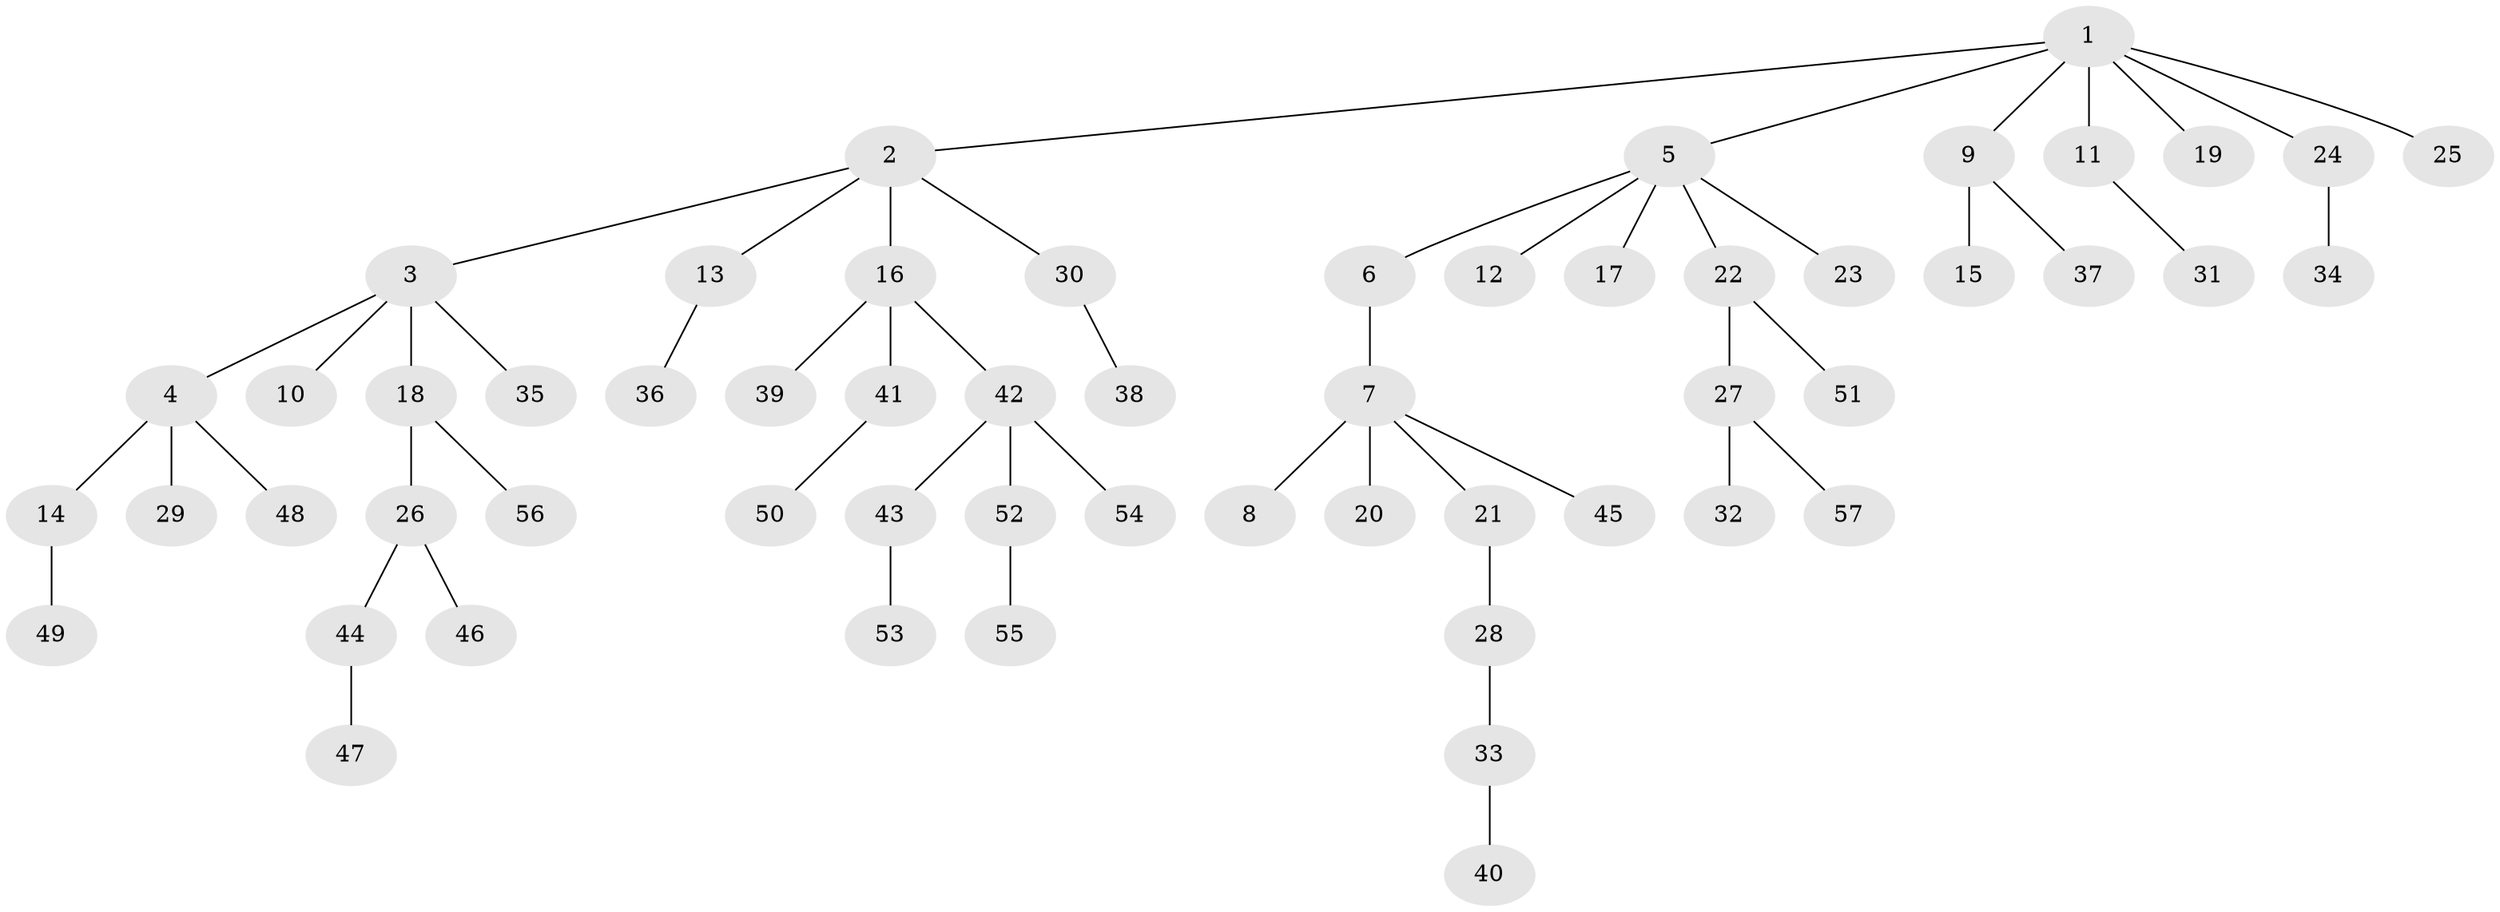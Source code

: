 // coarse degree distribution, {2: 0.25, 5: 0.075, 1: 0.525, 3: 0.1, 6: 0.025, 4: 0.025}
// Generated by graph-tools (version 1.1) at 2025/37/03/04/25 23:37:23]
// undirected, 57 vertices, 56 edges
graph export_dot {
  node [color=gray90,style=filled];
  1;
  2;
  3;
  4;
  5;
  6;
  7;
  8;
  9;
  10;
  11;
  12;
  13;
  14;
  15;
  16;
  17;
  18;
  19;
  20;
  21;
  22;
  23;
  24;
  25;
  26;
  27;
  28;
  29;
  30;
  31;
  32;
  33;
  34;
  35;
  36;
  37;
  38;
  39;
  40;
  41;
  42;
  43;
  44;
  45;
  46;
  47;
  48;
  49;
  50;
  51;
  52;
  53;
  54;
  55;
  56;
  57;
  1 -- 2;
  1 -- 5;
  1 -- 9;
  1 -- 11;
  1 -- 19;
  1 -- 24;
  1 -- 25;
  2 -- 3;
  2 -- 13;
  2 -- 16;
  2 -- 30;
  3 -- 4;
  3 -- 10;
  3 -- 18;
  3 -- 35;
  4 -- 14;
  4 -- 29;
  4 -- 48;
  5 -- 6;
  5 -- 12;
  5 -- 17;
  5 -- 22;
  5 -- 23;
  6 -- 7;
  7 -- 8;
  7 -- 20;
  7 -- 21;
  7 -- 45;
  9 -- 15;
  9 -- 37;
  11 -- 31;
  13 -- 36;
  14 -- 49;
  16 -- 39;
  16 -- 41;
  16 -- 42;
  18 -- 26;
  18 -- 56;
  21 -- 28;
  22 -- 27;
  22 -- 51;
  24 -- 34;
  26 -- 44;
  26 -- 46;
  27 -- 32;
  27 -- 57;
  28 -- 33;
  30 -- 38;
  33 -- 40;
  41 -- 50;
  42 -- 43;
  42 -- 52;
  42 -- 54;
  43 -- 53;
  44 -- 47;
  52 -- 55;
}
